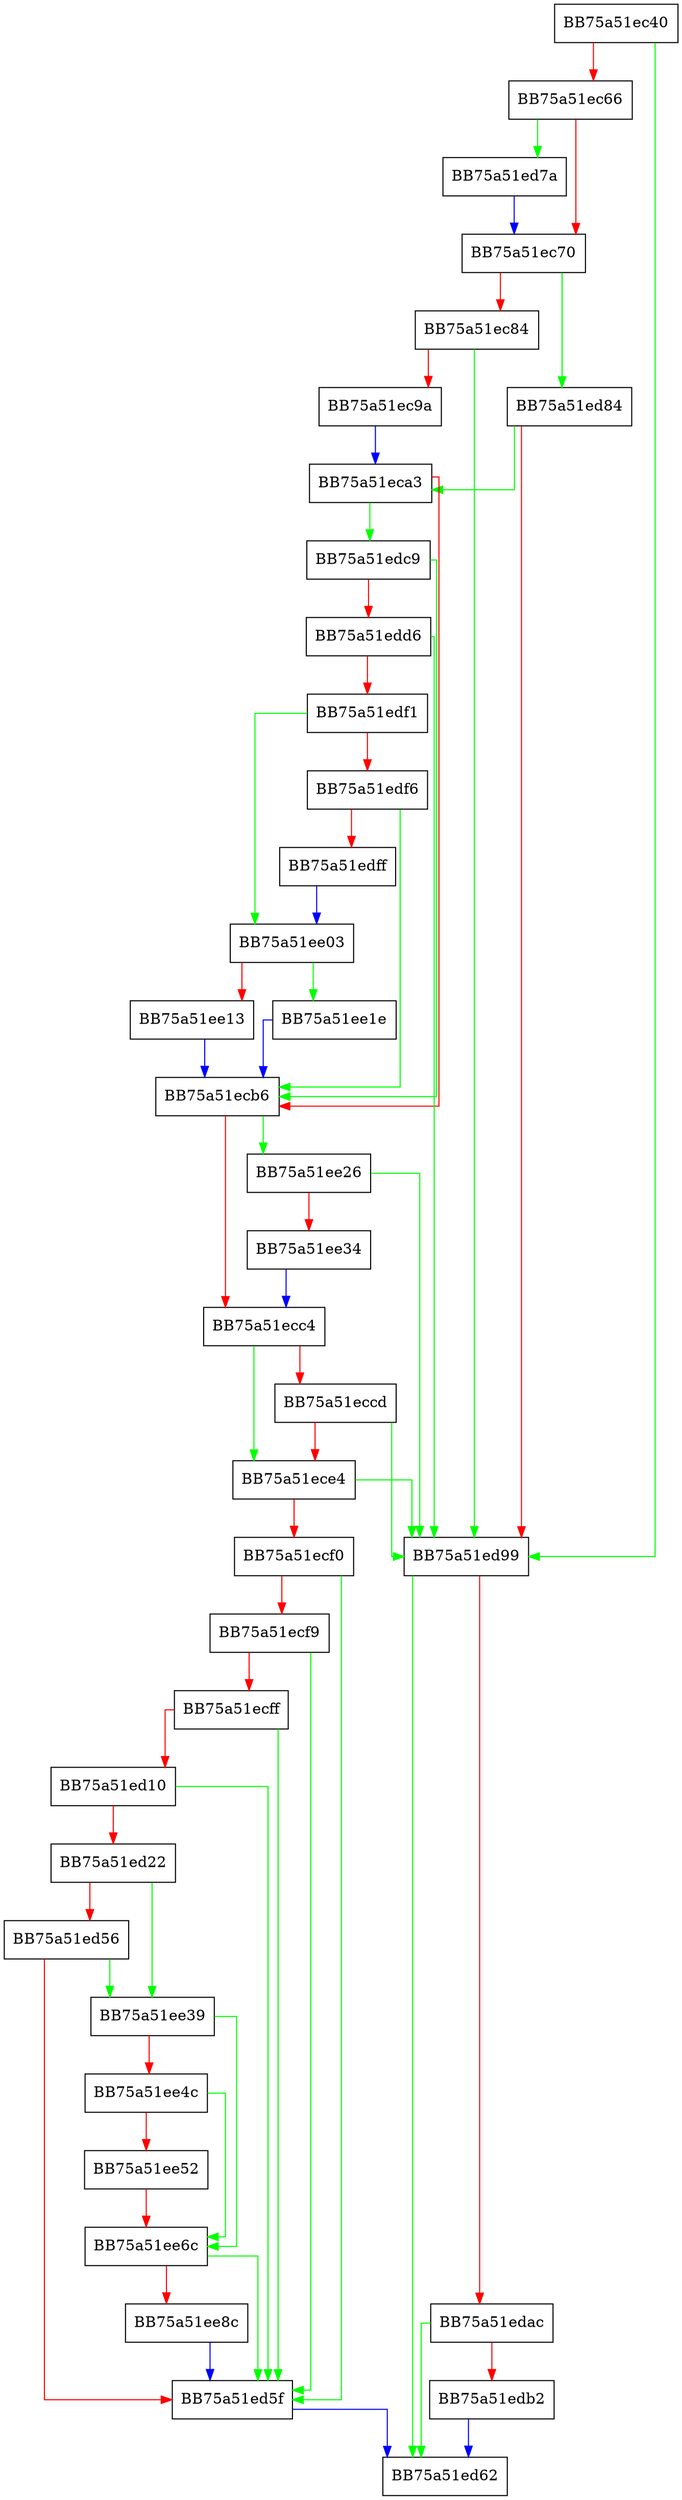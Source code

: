 digraph UnpackSubstream {
  node [shape="box"];
  graph [splines=ortho];
  BB75a51ec40 -> BB75a51ed99 [color="green"];
  BB75a51ec40 -> BB75a51ec66 [color="red"];
  BB75a51ec66 -> BB75a51ed7a [color="green"];
  BB75a51ec66 -> BB75a51ec70 [color="red"];
  BB75a51ec70 -> BB75a51ed84 [color="green"];
  BB75a51ec70 -> BB75a51ec84 [color="red"];
  BB75a51ec84 -> BB75a51ed99 [color="green"];
  BB75a51ec84 -> BB75a51ec9a [color="red"];
  BB75a51ec9a -> BB75a51eca3 [color="blue"];
  BB75a51eca3 -> BB75a51edc9 [color="green"];
  BB75a51eca3 -> BB75a51ecb6 [color="red"];
  BB75a51ecb6 -> BB75a51ee26 [color="green"];
  BB75a51ecb6 -> BB75a51ecc4 [color="red"];
  BB75a51ecc4 -> BB75a51ece4 [color="green"];
  BB75a51ecc4 -> BB75a51eccd [color="red"];
  BB75a51eccd -> BB75a51ed99 [color="green"];
  BB75a51eccd -> BB75a51ece4 [color="red"];
  BB75a51ece4 -> BB75a51ed99 [color="green"];
  BB75a51ece4 -> BB75a51ecf0 [color="red"];
  BB75a51ecf0 -> BB75a51ed5f [color="green"];
  BB75a51ecf0 -> BB75a51ecf9 [color="red"];
  BB75a51ecf9 -> BB75a51ed5f [color="green"];
  BB75a51ecf9 -> BB75a51ecff [color="red"];
  BB75a51ecff -> BB75a51ed5f [color="green"];
  BB75a51ecff -> BB75a51ed10 [color="red"];
  BB75a51ed10 -> BB75a51ed5f [color="green"];
  BB75a51ed10 -> BB75a51ed22 [color="red"];
  BB75a51ed22 -> BB75a51ee39 [color="green"];
  BB75a51ed22 -> BB75a51ed56 [color="red"];
  BB75a51ed56 -> BB75a51ee39 [color="green"];
  BB75a51ed56 -> BB75a51ed5f [color="red"];
  BB75a51ed5f -> BB75a51ed62 [color="blue"];
  BB75a51ed7a -> BB75a51ec70 [color="blue"];
  BB75a51ed84 -> BB75a51eca3 [color="green"];
  BB75a51ed84 -> BB75a51ed99 [color="red"];
  BB75a51ed99 -> BB75a51ed62 [color="green"];
  BB75a51ed99 -> BB75a51edac [color="red"];
  BB75a51edac -> BB75a51ed62 [color="green"];
  BB75a51edac -> BB75a51edb2 [color="red"];
  BB75a51edb2 -> BB75a51ed62 [color="blue"];
  BB75a51edc9 -> BB75a51ecb6 [color="green"];
  BB75a51edc9 -> BB75a51edd6 [color="red"];
  BB75a51edd6 -> BB75a51ed99 [color="green"];
  BB75a51edd6 -> BB75a51edf1 [color="red"];
  BB75a51edf1 -> BB75a51ee03 [color="green"];
  BB75a51edf1 -> BB75a51edf6 [color="red"];
  BB75a51edf6 -> BB75a51ecb6 [color="green"];
  BB75a51edf6 -> BB75a51edff [color="red"];
  BB75a51edff -> BB75a51ee03 [color="blue"];
  BB75a51ee03 -> BB75a51ee1e [color="green"];
  BB75a51ee03 -> BB75a51ee13 [color="red"];
  BB75a51ee13 -> BB75a51ecb6 [color="blue"];
  BB75a51ee1e -> BB75a51ecb6 [color="blue"];
  BB75a51ee26 -> BB75a51ed99 [color="green"];
  BB75a51ee26 -> BB75a51ee34 [color="red"];
  BB75a51ee34 -> BB75a51ecc4 [color="blue"];
  BB75a51ee39 -> BB75a51ee6c [color="green"];
  BB75a51ee39 -> BB75a51ee4c [color="red"];
  BB75a51ee4c -> BB75a51ee6c [color="green"];
  BB75a51ee4c -> BB75a51ee52 [color="red"];
  BB75a51ee52 -> BB75a51ee6c [color="red"];
  BB75a51ee6c -> BB75a51ed5f [color="green"];
  BB75a51ee6c -> BB75a51ee8c [color="red"];
  BB75a51ee8c -> BB75a51ed5f [color="blue"];
}